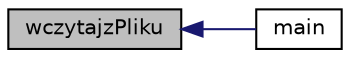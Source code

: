 digraph "wczytajzPliku"
{
  edge [fontname="Helvetica",fontsize="10",labelfontname="Helvetica",labelfontsize="10"];
  node [fontname="Helvetica",fontsize="10",shape=record];
  rankdir="LR";
  Node30 [label="wczytajzPliku",height=0.2,width=0.4,color="black", fillcolor="grey75", style="filled", fontcolor="black"];
  Node30 -> Node31 [dir="back",color="midnightblue",fontsize="10",style="solid",fontname="Helvetica"];
  Node31 [label="main",height=0.2,width=0.4,color="black", fillcolor="white", style="filled",URL="$_console_application1_8cpp.html#ab70e0563e49ae5efa9e43280907f91d7"];
}
